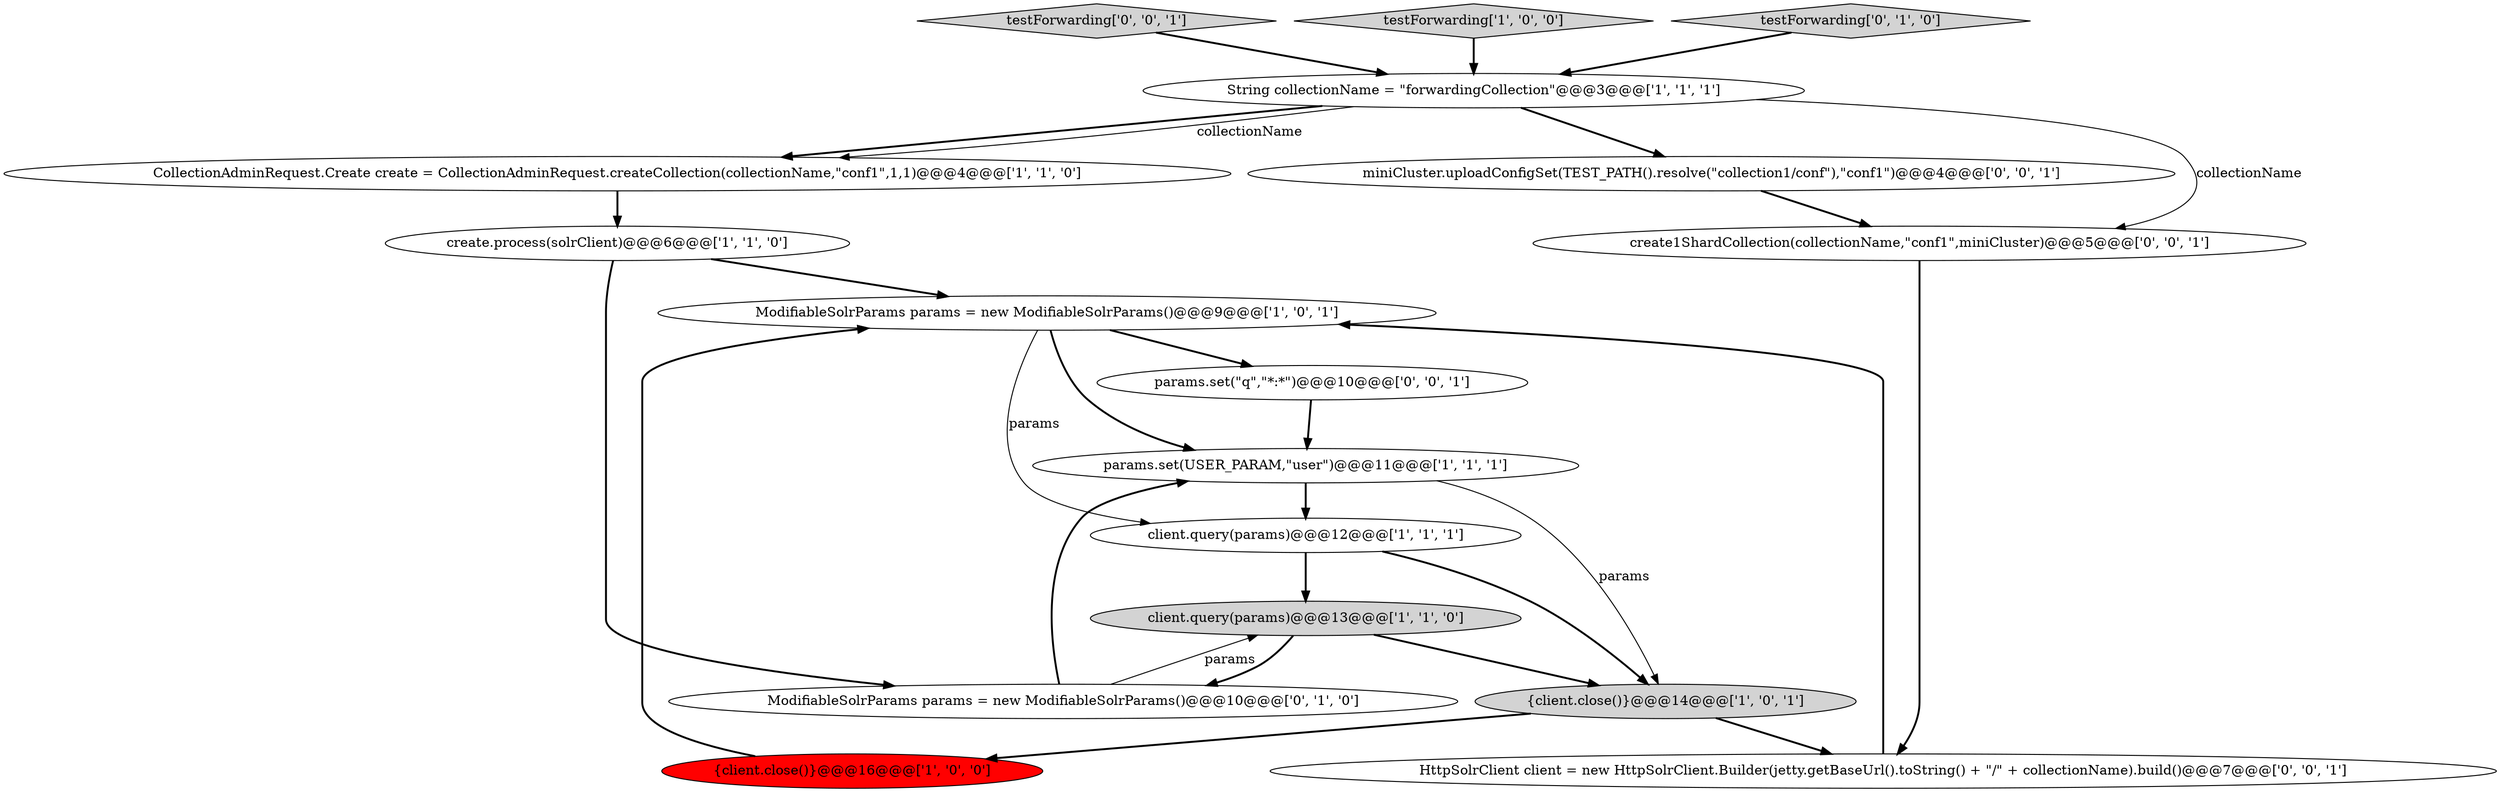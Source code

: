digraph {
7 [style = filled, label = "String collectionName = \"forwardingCollection\"@@@3@@@['1', '1', '1']", fillcolor = white, shape = ellipse image = "AAA0AAABBB1BBB"];
4 [style = filled, label = "create.process(solrClient)@@@6@@@['1', '1', '0']", fillcolor = white, shape = ellipse image = "AAA0AAABBB1BBB"];
2 [style = filled, label = "client.query(params)@@@13@@@['1', '1', '0']", fillcolor = lightgray, shape = ellipse image = "AAA0AAABBB1BBB"];
15 [style = filled, label = "HttpSolrClient client = new HttpSolrClient.Builder(jetty.getBaseUrl().toString() + \"/\" + collectionName).build()@@@7@@@['0', '0', '1']", fillcolor = white, shape = ellipse image = "AAA0AAABBB3BBB"];
16 [style = filled, label = "testForwarding['0', '0', '1']", fillcolor = lightgray, shape = diamond image = "AAA0AAABBB3BBB"];
9 [style = filled, label = "ModifiableSolrParams params = new ModifiableSolrParams()@@@9@@@['1', '0', '1']", fillcolor = white, shape = ellipse image = "AAA0AAABBB1BBB"];
0 [style = filled, label = "params.set(USER_PARAM,\"user\")@@@11@@@['1', '1', '1']", fillcolor = white, shape = ellipse image = "AAA0AAABBB1BBB"];
13 [style = filled, label = "params.set(\"q\",\"*:*\")@@@10@@@['0', '0', '1']", fillcolor = white, shape = ellipse image = "AAA0AAABBB3BBB"];
6 [style = filled, label = "testForwarding['1', '0', '0']", fillcolor = lightgray, shape = diamond image = "AAA0AAABBB1BBB"];
3 [style = filled, label = "CollectionAdminRequest.Create create = CollectionAdminRequest.createCollection(collectionName,\"conf1\",1,1)@@@4@@@['1', '1', '0']", fillcolor = white, shape = ellipse image = "AAA0AAABBB1BBB"];
12 [style = filled, label = "create1ShardCollection(collectionName,\"conf1\",miniCluster)@@@5@@@['0', '0', '1']", fillcolor = white, shape = ellipse image = "AAA0AAABBB3BBB"];
11 [style = filled, label = "ModifiableSolrParams params = new ModifiableSolrParams()@@@10@@@['0', '1', '0']", fillcolor = white, shape = ellipse image = "AAA0AAABBB2BBB"];
1 [style = filled, label = "{client.close()}@@@14@@@['1', '0', '1']", fillcolor = lightgray, shape = ellipse image = "AAA0AAABBB1BBB"];
14 [style = filled, label = "miniCluster.uploadConfigSet(TEST_PATH().resolve(\"collection1/conf\"),\"conf1\")@@@4@@@['0', '0', '1']", fillcolor = white, shape = ellipse image = "AAA0AAABBB3BBB"];
10 [style = filled, label = "testForwarding['0', '1', '0']", fillcolor = lightgray, shape = diamond image = "AAA0AAABBB2BBB"];
8 [style = filled, label = "client.query(params)@@@12@@@['1', '1', '1']", fillcolor = white, shape = ellipse image = "AAA0AAABBB1BBB"];
5 [style = filled, label = "{client.close()}@@@16@@@['1', '0', '0']", fillcolor = red, shape = ellipse image = "AAA1AAABBB1BBB"];
9->8 [style = solid, label="params"];
1->5 [style = bold, label=""];
4->9 [style = bold, label=""];
9->0 [style = bold, label=""];
5->9 [style = bold, label=""];
2->1 [style = bold, label=""];
1->15 [style = bold, label=""];
12->15 [style = bold, label=""];
16->7 [style = bold, label=""];
3->4 [style = bold, label=""];
10->7 [style = bold, label=""];
7->3 [style = bold, label=""];
0->1 [style = solid, label="params"];
7->14 [style = bold, label=""];
8->1 [style = bold, label=""];
11->2 [style = solid, label="params"];
11->0 [style = bold, label=""];
8->2 [style = bold, label=""];
15->9 [style = bold, label=""];
14->12 [style = bold, label=""];
7->12 [style = solid, label="collectionName"];
0->8 [style = bold, label=""];
7->3 [style = solid, label="collectionName"];
6->7 [style = bold, label=""];
4->11 [style = bold, label=""];
2->11 [style = bold, label=""];
13->0 [style = bold, label=""];
9->13 [style = bold, label=""];
}
